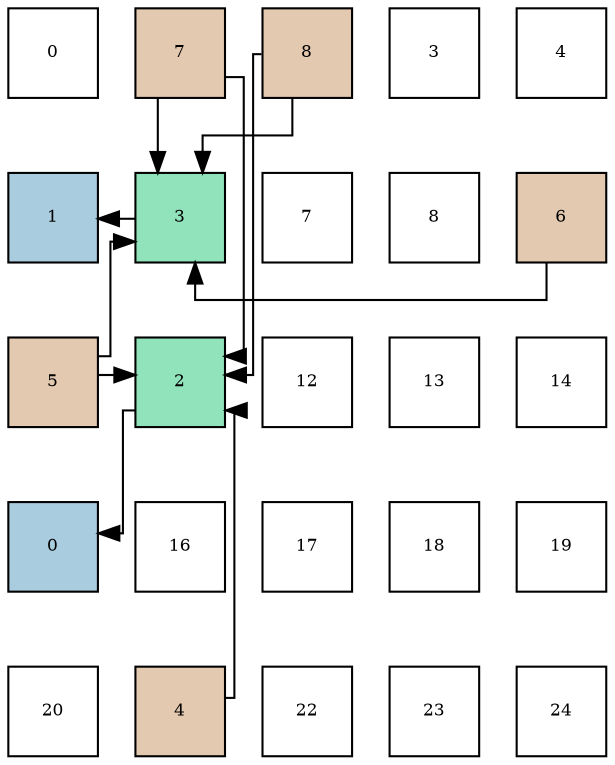 digraph layout{
 rankdir=TB;
 splines=ortho;
 node [style=filled shape=square fixedsize=true width=0.6];
0[label="0", fontsize=8, fillcolor="#ffffff"];
1[label="7", fontsize=8, fillcolor="#e3c9af"];
2[label="8", fontsize=8, fillcolor="#e3c9af"];
3[label="3", fontsize=8, fillcolor="#ffffff"];
4[label="4", fontsize=8, fillcolor="#ffffff"];
5[label="1", fontsize=8, fillcolor="#a9ccde"];
6[label="3", fontsize=8, fillcolor="#91e3bb"];
7[label="7", fontsize=8, fillcolor="#ffffff"];
8[label="8", fontsize=8, fillcolor="#ffffff"];
9[label="6", fontsize=8, fillcolor="#e3c9af"];
10[label="5", fontsize=8, fillcolor="#e3c9af"];
11[label="2", fontsize=8, fillcolor="#91e3bb"];
12[label="12", fontsize=8, fillcolor="#ffffff"];
13[label="13", fontsize=8, fillcolor="#ffffff"];
14[label="14", fontsize=8, fillcolor="#ffffff"];
15[label="0", fontsize=8, fillcolor="#a9ccde"];
16[label="16", fontsize=8, fillcolor="#ffffff"];
17[label="17", fontsize=8, fillcolor="#ffffff"];
18[label="18", fontsize=8, fillcolor="#ffffff"];
19[label="19", fontsize=8, fillcolor="#ffffff"];
20[label="20", fontsize=8, fillcolor="#ffffff"];
21[label="4", fontsize=8, fillcolor="#e3c9af"];
22[label="22", fontsize=8, fillcolor="#ffffff"];
23[label="23", fontsize=8, fillcolor="#ffffff"];
24[label="24", fontsize=8, fillcolor="#ffffff"];
edge [constraint=false, style=vis];11 -> 15;
6 -> 5;
21 -> 11;
10 -> 11;
10 -> 6;
9 -> 6;
1 -> 11;
1 -> 6;
2 -> 11;
2 -> 6;
edge [constraint=true, style=invis];
0 -> 5 -> 10 -> 15 -> 20;
1 -> 6 -> 11 -> 16 -> 21;
2 -> 7 -> 12 -> 17 -> 22;
3 -> 8 -> 13 -> 18 -> 23;
4 -> 9 -> 14 -> 19 -> 24;
rank = same {0 -> 1 -> 2 -> 3 -> 4};
rank = same {5 -> 6 -> 7 -> 8 -> 9};
rank = same {10 -> 11 -> 12 -> 13 -> 14};
rank = same {15 -> 16 -> 17 -> 18 -> 19};
rank = same {20 -> 21 -> 22 -> 23 -> 24};
}